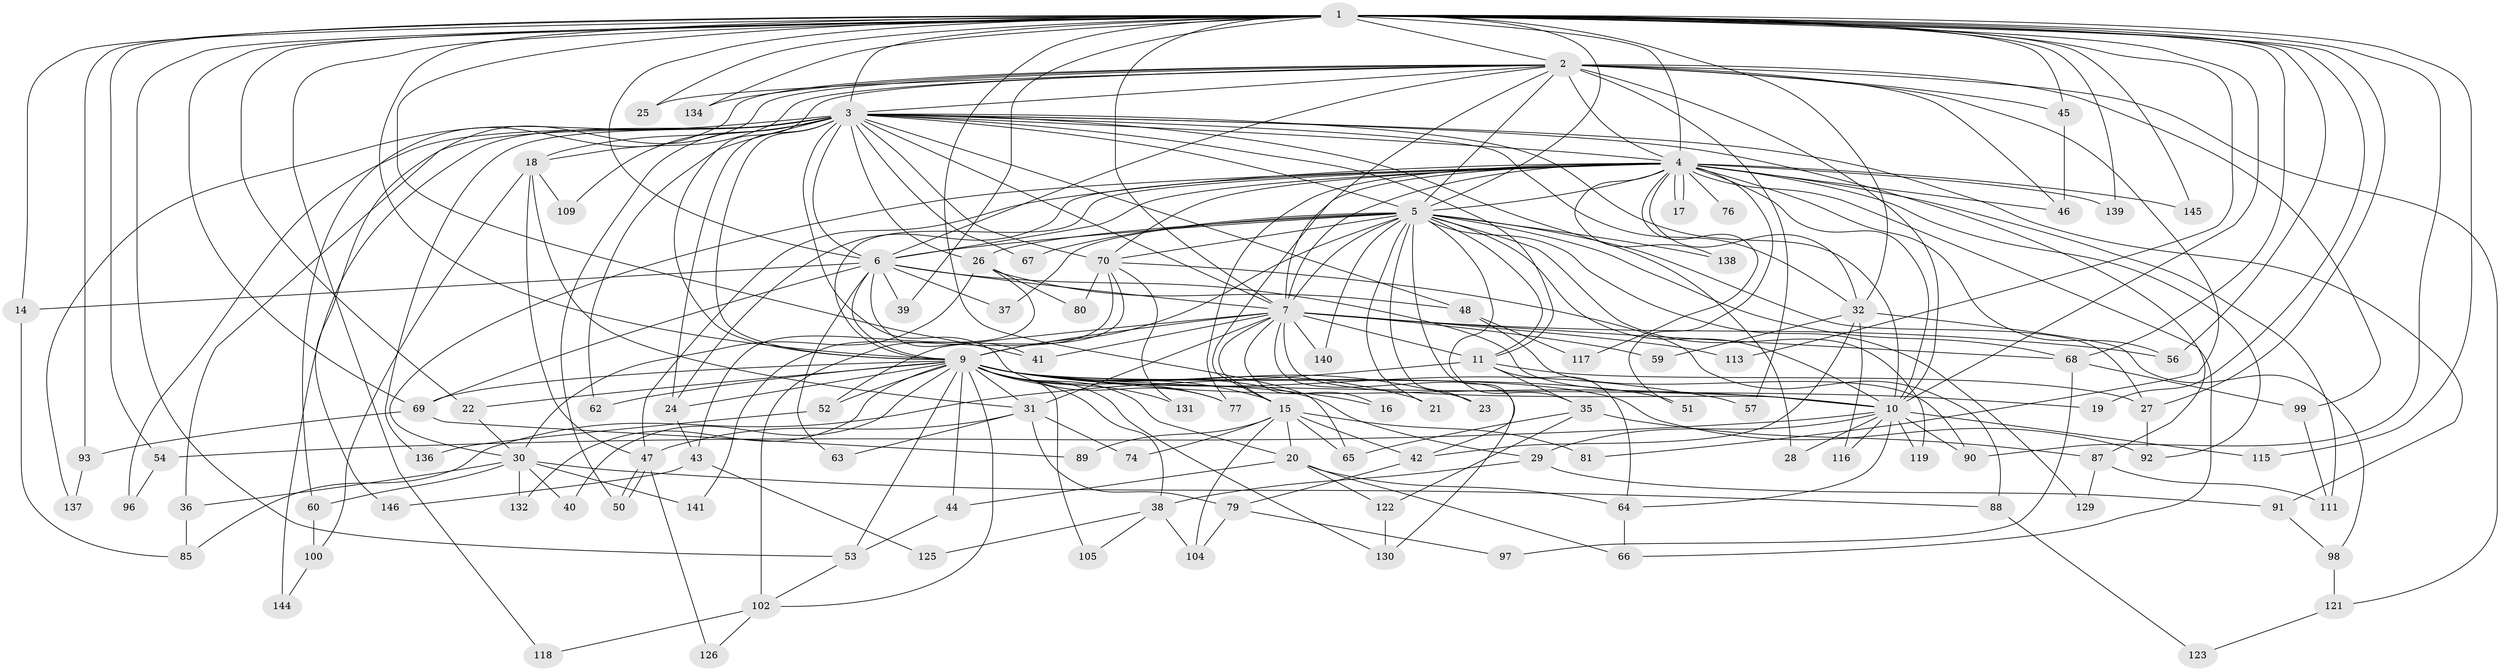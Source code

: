 // Generated by graph-tools (version 1.1) at 2025/23/03/03/25 07:23:41]
// undirected, 110 vertices, 265 edges
graph export_dot {
graph [start="1"]
  node [color=gray90,style=filled];
  1 [super="+106"];
  2 [super="+103"];
  3 [super="+13"];
  4 [super="+49"];
  5 [super="+8"];
  6 [super="+84"];
  7 [super="+94"];
  9 [super="+72"];
  10 [super="+12"];
  11 [super="+112"];
  14;
  15 [super="+73"];
  16;
  17;
  18 [super="+143"];
  19;
  20 [super="+71"];
  21;
  22;
  23;
  24 [super="+107"];
  25;
  26;
  27 [super="+34"];
  28;
  29;
  30 [super="+55"];
  31 [super="+61"];
  32 [super="+33"];
  35;
  36;
  37;
  38;
  39;
  40;
  41;
  42 [super="+120"];
  43 [super="+110"];
  44;
  45;
  46 [super="+75"];
  47;
  48;
  50 [super="+58"];
  51 [super="+101"];
  52;
  53;
  54;
  56 [super="+124"];
  57;
  59;
  60;
  62;
  63;
  64 [super="+86"];
  65 [super="+108"];
  66;
  67;
  68 [super="+78"];
  69 [super="+83"];
  70 [super="+95"];
  74;
  76;
  77 [super="+82"];
  79 [super="+135"];
  80;
  81;
  85 [super="+127"];
  87;
  88;
  89;
  90 [super="+147"];
  91;
  92 [super="+128"];
  93;
  96;
  97;
  98;
  99;
  100;
  102 [super="+114"];
  104;
  105;
  109;
  111 [super="+142"];
  113;
  115;
  116;
  117;
  118;
  119;
  121;
  122;
  123;
  125;
  126;
  129;
  130 [super="+133"];
  131;
  132;
  134;
  136;
  137;
  138;
  139;
  140;
  141;
  144;
  145;
  146;
  1 -- 2;
  1 -- 3;
  1 -- 4;
  1 -- 5 [weight=2];
  1 -- 6 [weight=2];
  1 -- 7;
  1 -- 9;
  1 -- 10 [weight=2];
  1 -- 14;
  1 -- 19;
  1 -- 22;
  1 -- 25;
  1 -- 27;
  1 -- 32;
  1 -- 39;
  1 -- 41;
  1 -- 45;
  1 -- 53;
  1 -- 54;
  1 -- 56;
  1 -- 65;
  1 -- 68;
  1 -- 90;
  1 -- 93;
  1 -- 113;
  1 -- 115;
  1 -- 118;
  1 -- 134;
  1 -- 139;
  1 -- 145;
  1 -- 69;
  2 -- 3;
  2 -- 4 [weight=2];
  2 -- 5 [weight=2];
  2 -- 6;
  2 -- 7;
  2 -- 9;
  2 -- 10;
  2 -- 18;
  2 -- 25;
  2 -- 45;
  2 -- 46;
  2 -- 57;
  2 -- 60;
  2 -- 81;
  2 -- 99;
  2 -- 121;
  2 -- 134;
  2 -- 146;
  3 -- 4;
  3 -- 5 [weight=3];
  3 -- 6;
  3 -- 7;
  3 -- 9;
  3 -- 10;
  3 -- 11;
  3 -- 18;
  3 -- 24;
  3 -- 26;
  3 -- 28;
  3 -- 36;
  3 -- 48;
  3 -- 62;
  3 -- 67;
  3 -- 77;
  3 -- 87;
  3 -- 91;
  3 -- 96;
  3 -- 109;
  3 -- 136;
  3 -- 137;
  3 -- 144;
  3 -- 70;
  3 -- 32;
  3 -- 50;
  4 -- 5 [weight=2];
  4 -- 6 [weight=2];
  4 -- 7;
  4 -- 9;
  4 -- 10 [weight=2];
  4 -- 15;
  4 -- 17;
  4 -- 17;
  4 -- 24;
  4 -- 30;
  4 -- 32;
  4 -- 47;
  4 -- 51;
  4 -- 56;
  4 -- 66;
  4 -- 70;
  4 -- 76 [weight=2];
  4 -- 92;
  4 -- 117;
  4 -- 138;
  4 -- 139;
  4 -- 145;
  4 -- 111;
  4 -- 77;
  4 -- 46;
  5 -- 6 [weight=2];
  5 -- 7 [weight=2];
  5 -- 9 [weight=2];
  5 -- 10 [weight=2];
  5 -- 11;
  5 -- 21;
  5 -- 37;
  5 -- 42;
  5 -- 67;
  5 -- 70;
  5 -- 129;
  5 -- 138;
  5 -- 140;
  5 -- 23;
  5 -- 26;
  5 -- 35;
  5 -- 119;
  5 -- 68;
  5 -- 27;
  6 -- 7;
  6 -- 9;
  6 -- 10;
  6 -- 14;
  6 -- 37;
  6 -- 39;
  6 -- 41;
  6 -- 63;
  6 -- 69;
  7 -- 9;
  7 -- 10;
  7 -- 15;
  7 -- 16;
  7 -- 52;
  7 -- 59;
  7 -- 68;
  7 -- 113;
  7 -- 130;
  7 -- 140;
  7 -- 11;
  7 -- 41;
  7 -- 56;
  7 -- 31;
  9 -- 10;
  9 -- 16;
  9 -- 19;
  9 -- 20;
  9 -- 21;
  9 -- 22;
  9 -- 23;
  9 -- 29;
  9 -- 31;
  9 -- 38;
  9 -- 40;
  9 -- 44;
  9 -- 51 [weight=2];
  9 -- 52;
  9 -- 57;
  9 -- 62;
  9 -- 69;
  9 -- 77;
  9 -- 92;
  9 -- 102;
  9 -- 105;
  9 -- 131;
  9 -- 132;
  9 -- 15;
  9 -- 53;
  9 -- 24;
  9 -- 130;
  10 -- 28;
  10 -- 54;
  10 -- 64;
  10 -- 115;
  10 -- 116;
  10 -- 29;
  10 -- 119;
  10 -- 90;
  11 -- 27;
  11 -- 35;
  11 -- 64;
  11 -- 85;
  14 -- 85;
  15 -- 20;
  15 -- 65;
  15 -- 81;
  15 -- 89;
  15 -- 104;
  15 -- 74;
  15 -- 42;
  18 -- 31;
  18 -- 100;
  18 -- 109;
  18 -- 47;
  20 -- 44;
  20 -- 122;
  20 -- 66;
  20 -- 64;
  22 -- 30;
  24 -- 43 [weight=2];
  26 -- 43;
  26 -- 48;
  26 -- 80;
  26 -- 30;
  27 -- 92;
  29 -- 38;
  29 -- 91;
  30 -- 36;
  30 -- 40;
  30 -- 88;
  30 -- 132;
  30 -- 141;
  30 -- 60;
  31 -- 47;
  31 -- 63;
  31 -- 74;
  31 -- 79;
  32 -- 42;
  32 -- 59;
  32 -- 98;
  32 -- 116;
  35 -- 87;
  35 -- 122;
  35 -- 65;
  36 -- 85;
  38 -- 104;
  38 -- 105;
  38 -- 125;
  42 -- 79;
  43 -- 125;
  43 -- 146;
  44 -- 53;
  45 -- 46;
  47 -- 50;
  47 -- 50;
  47 -- 126;
  48 -- 90;
  48 -- 117;
  52 -- 136;
  53 -- 102;
  54 -- 96;
  60 -- 100;
  64 -- 66;
  68 -- 99;
  68 -- 97;
  69 -- 89;
  69 -- 93;
  70 -- 80;
  70 -- 88;
  70 -- 102;
  70 -- 131;
  70 -- 141;
  79 -- 97;
  79 -- 104;
  87 -- 111;
  87 -- 129;
  88 -- 123;
  91 -- 98;
  93 -- 137;
  98 -- 121;
  99 -- 111;
  100 -- 144;
  102 -- 126;
  102 -- 118;
  121 -- 123;
  122 -- 130;
}
